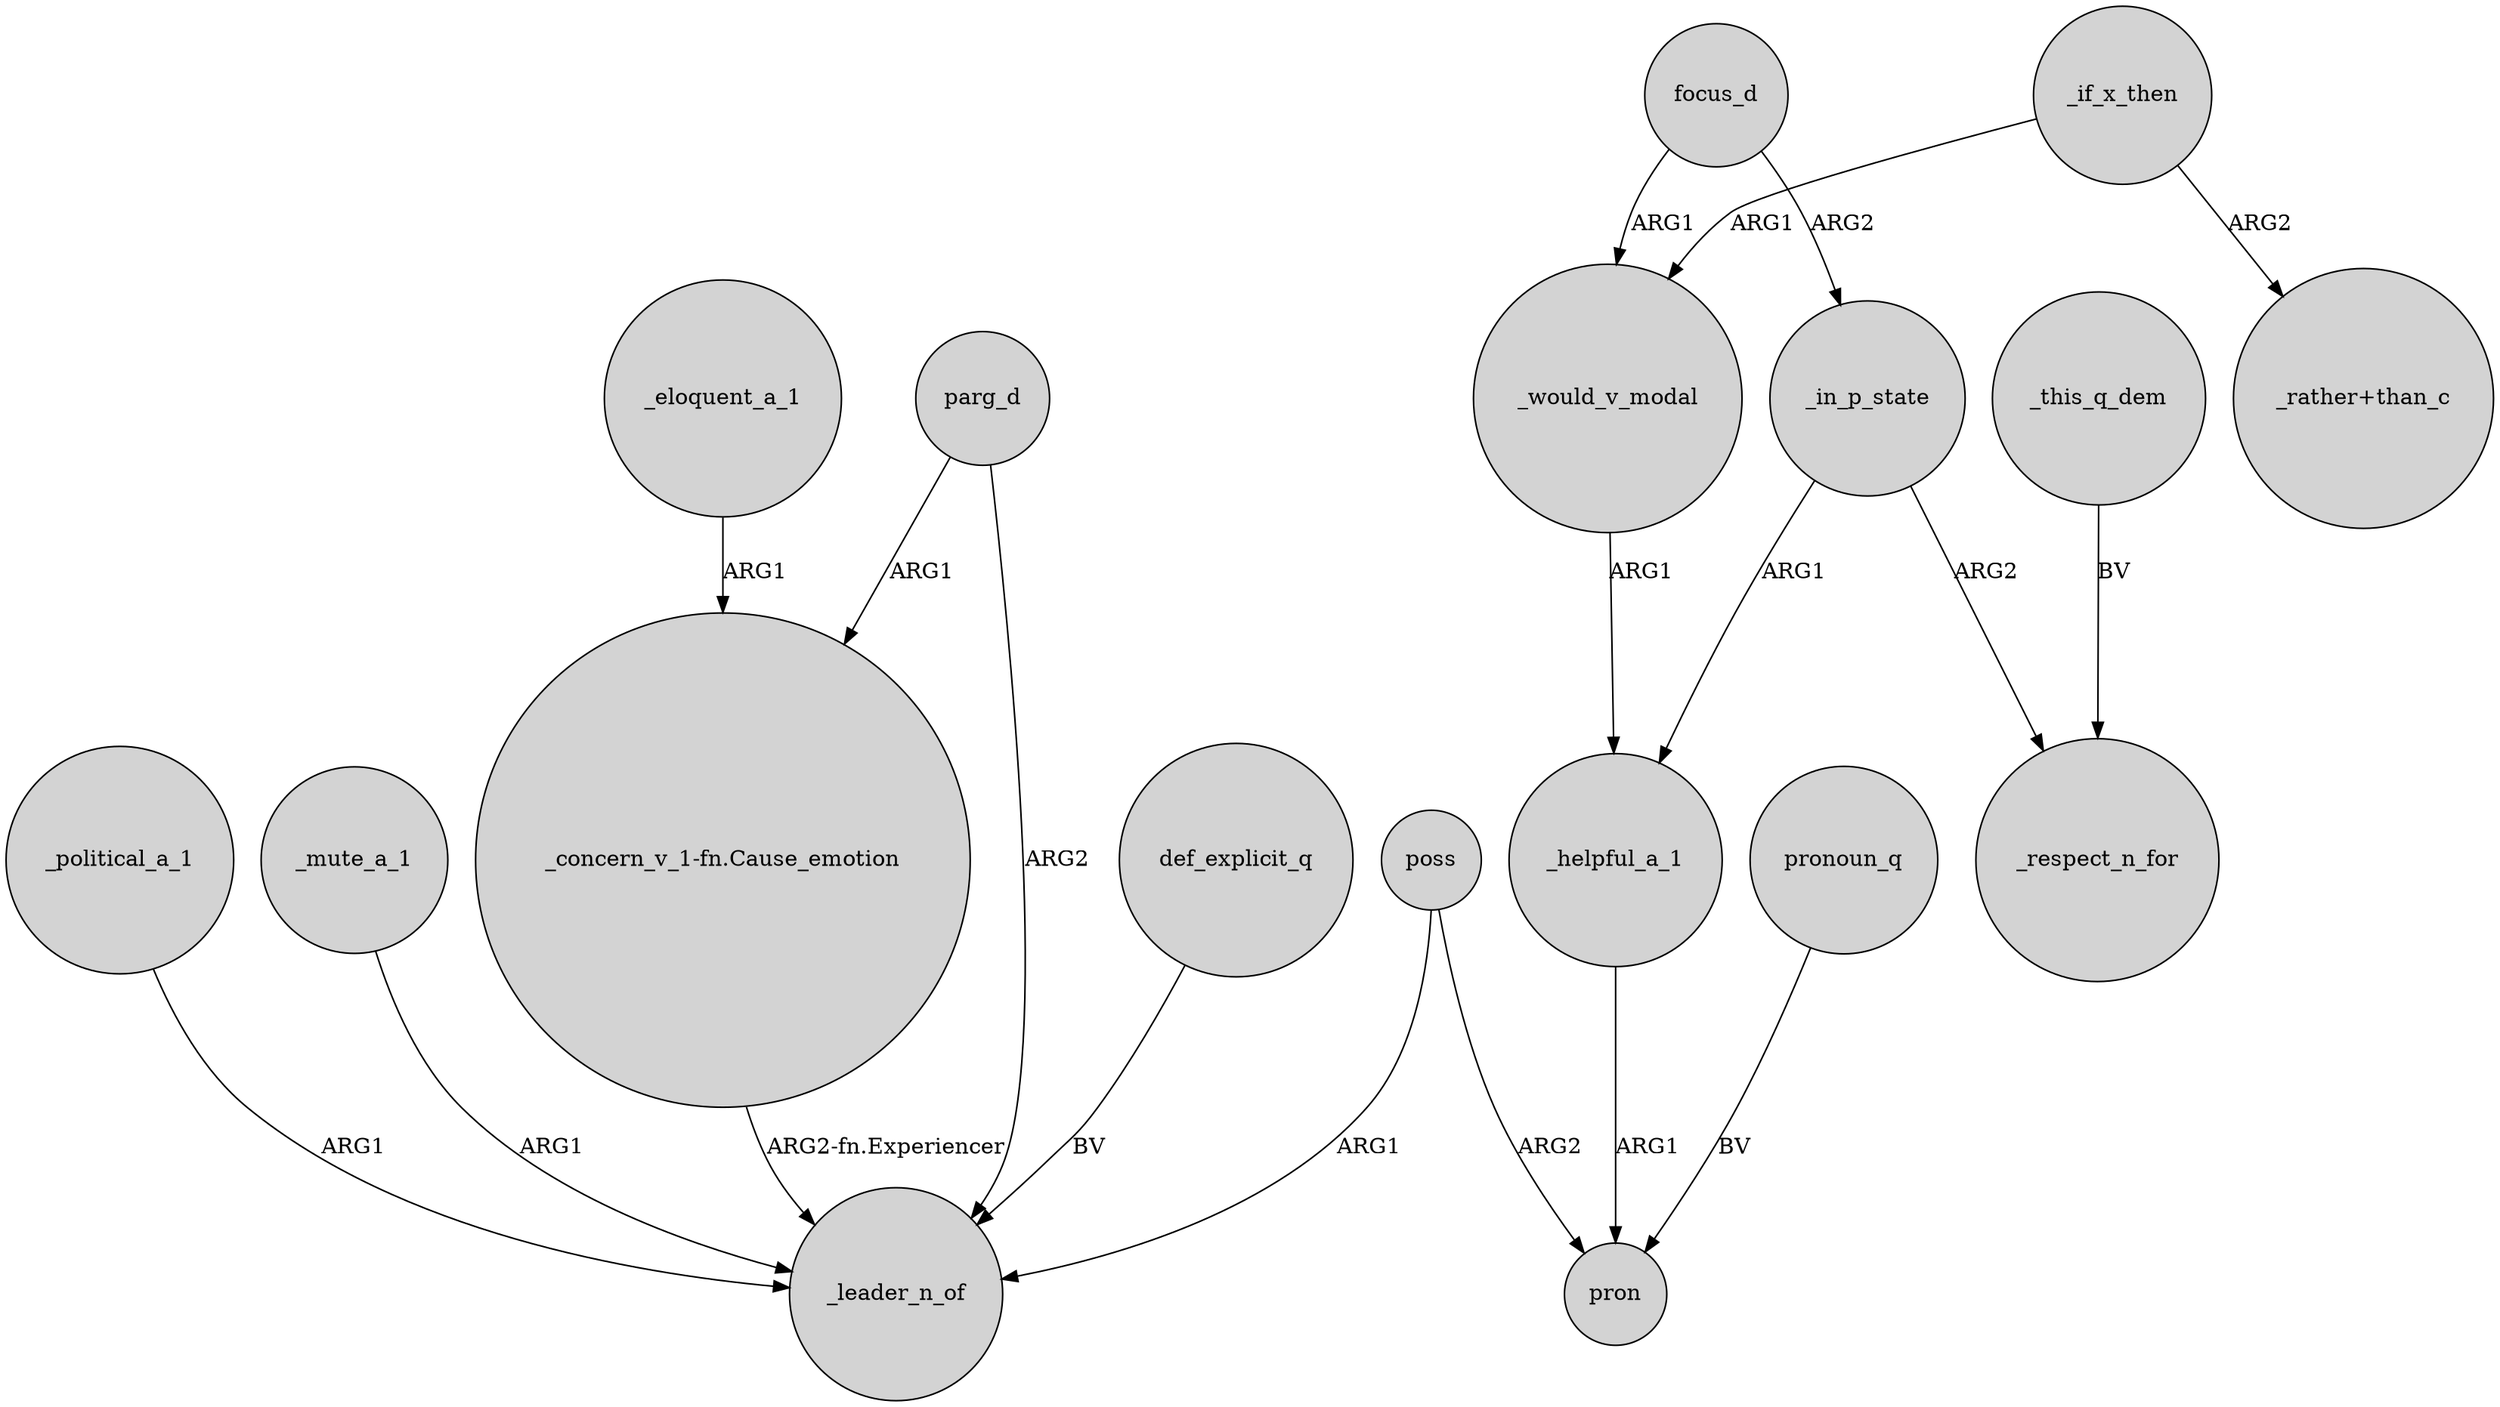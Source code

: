 digraph {
	node [shape=circle style=filled]
	def_explicit_q -> _leader_n_of [label=BV]
	_helpful_a_1 -> pron [label=ARG1]
	"_concern_v_1-fn.Cause_emotion" -> _leader_n_of [label="ARG2-fn.Experiencer"]
	poss -> pron [label=ARG2]
	_political_a_1 -> _leader_n_of [label=ARG1]
	_this_q_dem -> _respect_n_for [label=BV]
	_mute_a_1 -> _leader_n_of [label=ARG1]
	focus_d -> _in_p_state [label=ARG2]
	parg_d -> "_concern_v_1-fn.Cause_emotion" [label=ARG1]
	_in_p_state -> _respect_n_for [label=ARG2]
	poss -> _leader_n_of [label=ARG1]
	_if_x_then -> "_rather+than_c" [label=ARG2]
	_eloquent_a_1 -> "_concern_v_1-fn.Cause_emotion" [label=ARG1]
	pronoun_q -> pron [label=BV]
	_in_p_state -> _helpful_a_1 [label=ARG1]
	_if_x_then -> _would_v_modal [label=ARG1]
	parg_d -> _leader_n_of [label=ARG2]
	_would_v_modal -> _helpful_a_1 [label=ARG1]
	focus_d -> _would_v_modal [label=ARG1]
}
